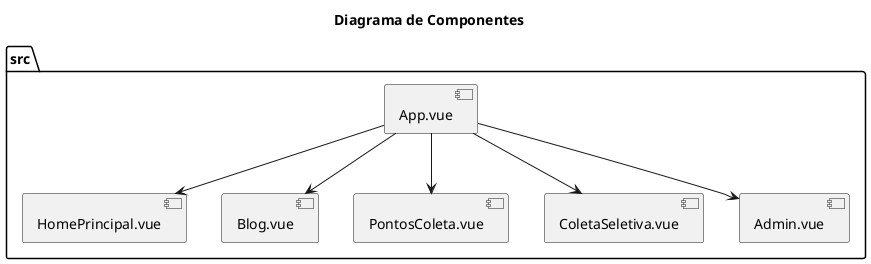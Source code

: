 @startuml
title Diagrama de Componentes

package "src" {
    [App.vue] --> [HomePrincipal.vue]
    [App.vue] --> [Blog.vue]
    [App.vue] --> [PontosColeta.vue]
    [App.vue] --> [ColetaSeletiva.vue]
    [App.vue] --> [Admin.vue]
}

@enduml